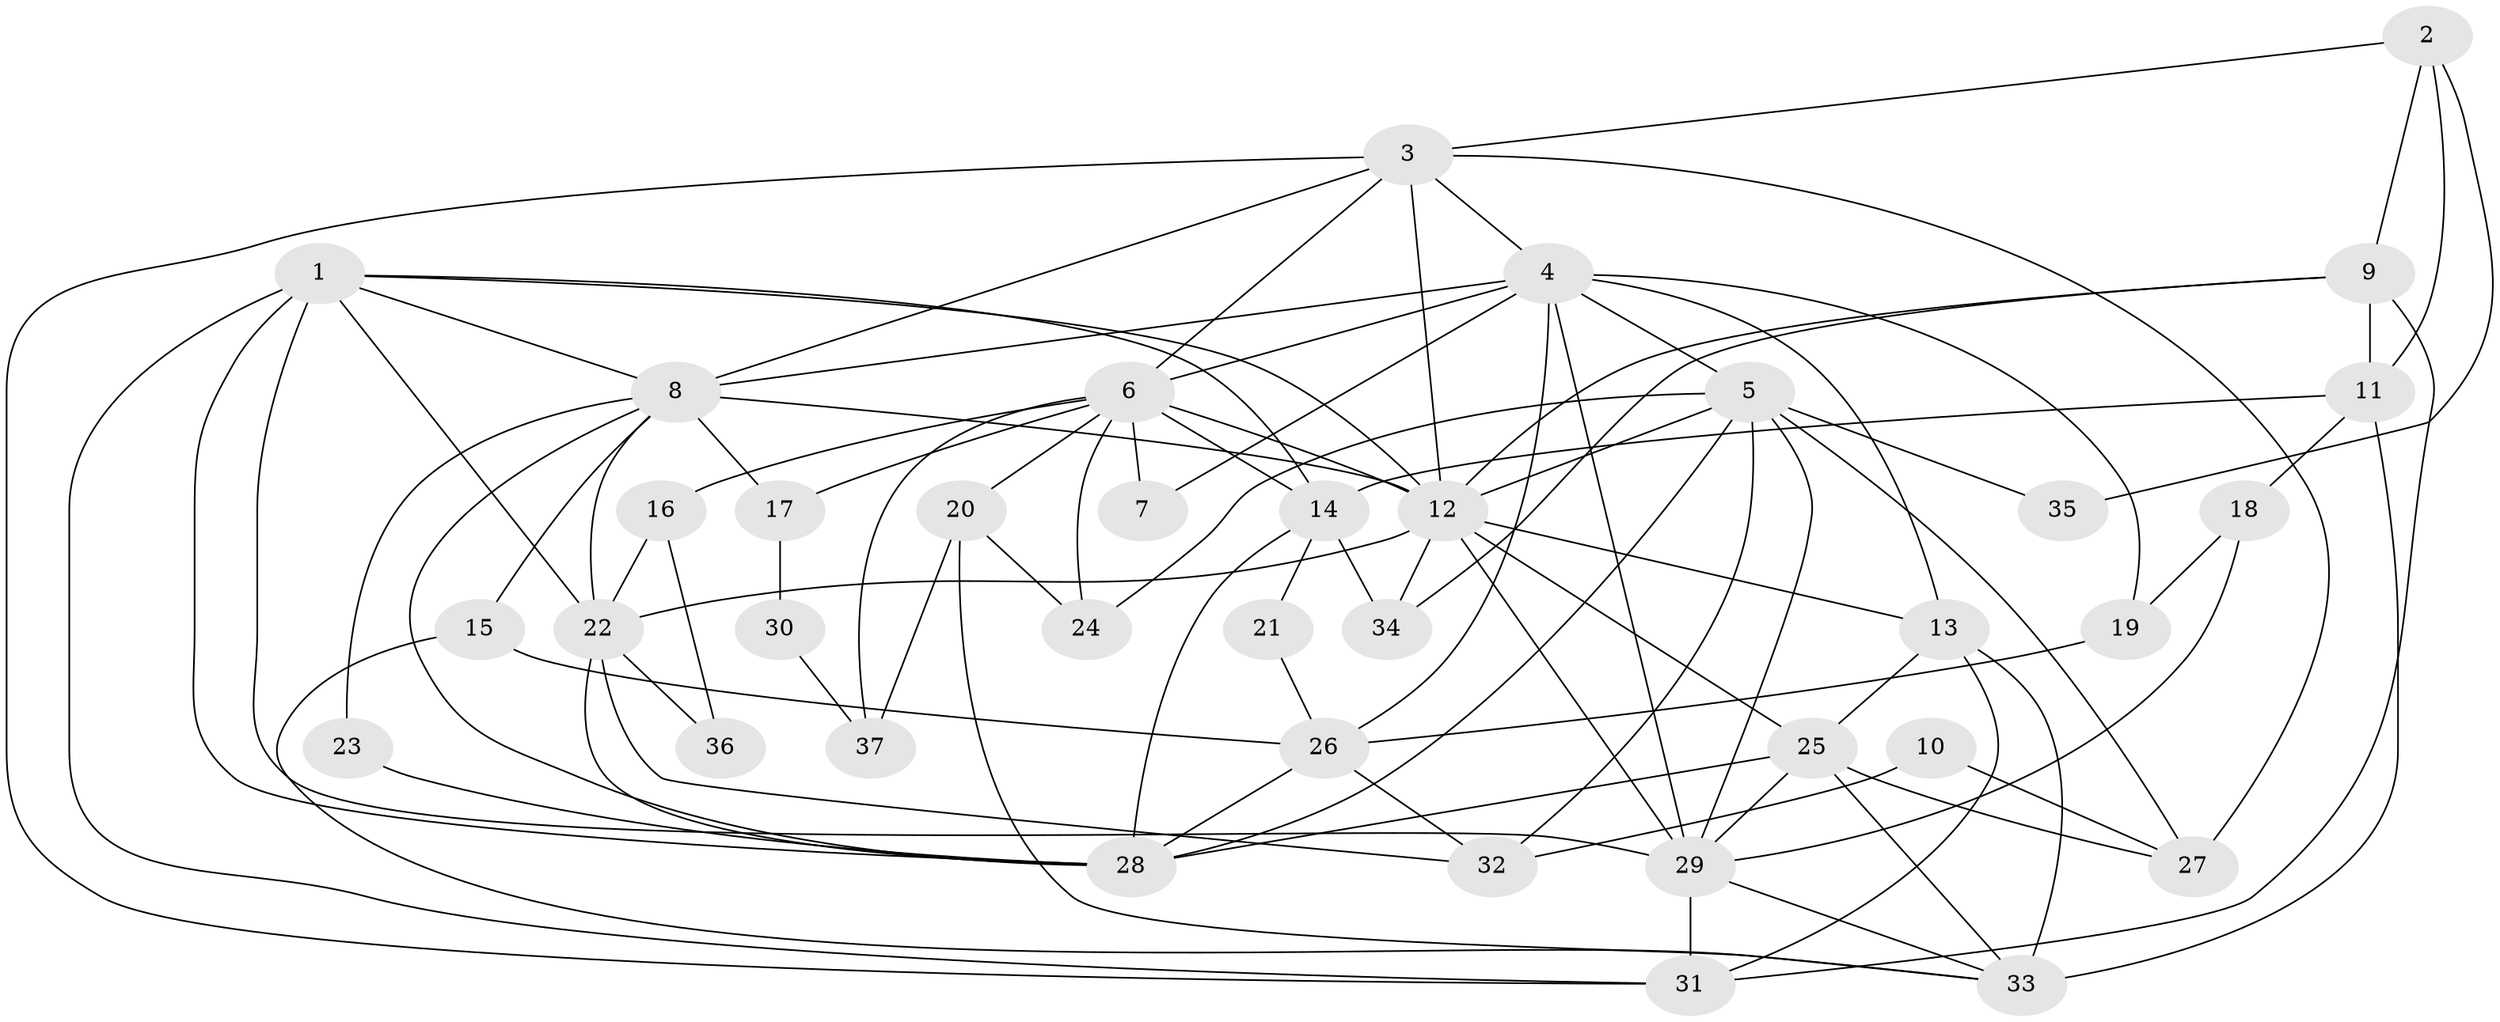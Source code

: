 // original degree distribution, {2: 0.13513513513513514, 4: 0.3108108108108108, 3: 0.22972972972972974, 6: 0.0945945945945946, 5: 0.1891891891891892, 7: 0.04054054054054054}
// Generated by graph-tools (version 1.1) at 2025/35/03/09/25 02:35:58]
// undirected, 37 vertices, 91 edges
graph export_dot {
graph [start="1"]
  node [color=gray90,style=filled];
  1;
  2;
  3;
  4;
  5;
  6;
  7;
  8;
  9;
  10;
  11;
  12;
  13;
  14;
  15;
  16;
  17;
  18;
  19;
  20;
  21;
  22;
  23;
  24;
  25;
  26;
  27;
  28;
  29;
  30;
  31;
  32;
  33;
  34;
  35;
  36;
  37;
  1 -- 8 [weight=1.0];
  1 -- 12 [weight=1.0];
  1 -- 14 [weight=1.0];
  1 -- 22 [weight=1.0];
  1 -- 28 [weight=1.0];
  1 -- 29 [weight=1.0];
  1 -- 31 [weight=1.0];
  2 -- 3 [weight=1.0];
  2 -- 9 [weight=1.0];
  2 -- 11 [weight=1.0];
  2 -- 35 [weight=1.0];
  3 -- 4 [weight=1.0];
  3 -- 6 [weight=1.0];
  3 -- 8 [weight=1.0];
  3 -- 12 [weight=2.0];
  3 -- 27 [weight=1.0];
  3 -- 31 [weight=1.0];
  4 -- 5 [weight=3.0];
  4 -- 6 [weight=2.0];
  4 -- 7 [weight=2.0];
  4 -- 8 [weight=1.0];
  4 -- 13 [weight=1.0];
  4 -- 19 [weight=1.0];
  4 -- 26 [weight=1.0];
  4 -- 29 [weight=2.0];
  5 -- 12 [weight=1.0];
  5 -- 24 [weight=1.0];
  5 -- 27 [weight=1.0];
  5 -- 28 [weight=1.0];
  5 -- 29 [weight=1.0];
  5 -- 32 [weight=1.0];
  5 -- 35 [weight=1.0];
  6 -- 7 [weight=1.0];
  6 -- 12 [weight=3.0];
  6 -- 14 [weight=2.0];
  6 -- 16 [weight=1.0];
  6 -- 17 [weight=1.0];
  6 -- 20 [weight=1.0];
  6 -- 24 [weight=1.0];
  6 -- 37 [weight=1.0];
  8 -- 12 [weight=1.0];
  8 -- 15 [weight=1.0];
  8 -- 17 [weight=2.0];
  8 -- 22 [weight=1.0];
  8 -- 23 [weight=1.0];
  8 -- 28 [weight=1.0];
  9 -- 11 [weight=1.0];
  9 -- 12 [weight=1.0];
  9 -- 31 [weight=1.0];
  9 -- 34 [weight=1.0];
  10 -- 27 [weight=1.0];
  10 -- 32 [weight=1.0];
  11 -- 14 [weight=1.0];
  11 -- 18 [weight=1.0];
  11 -- 33 [weight=2.0];
  12 -- 13 [weight=4.0];
  12 -- 22 [weight=1.0];
  12 -- 25 [weight=1.0];
  12 -- 29 [weight=1.0];
  12 -- 34 [weight=1.0];
  13 -- 25 [weight=1.0];
  13 -- 31 [weight=1.0];
  13 -- 33 [weight=1.0];
  14 -- 21 [weight=1.0];
  14 -- 28 [weight=1.0];
  14 -- 34 [weight=1.0];
  15 -- 26 [weight=1.0];
  15 -- 33 [weight=1.0];
  16 -- 22 [weight=1.0];
  16 -- 36 [weight=1.0];
  17 -- 30 [weight=1.0];
  18 -- 19 [weight=1.0];
  18 -- 29 [weight=1.0];
  19 -- 26 [weight=1.0];
  20 -- 24 [weight=1.0];
  20 -- 33 [weight=1.0];
  20 -- 37 [weight=1.0];
  21 -- 26 [weight=1.0];
  22 -- 28 [weight=1.0];
  22 -- 32 [weight=1.0];
  22 -- 36 [weight=1.0];
  23 -- 28 [weight=1.0];
  25 -- 27 [weight=1.0];
  25 -- 28 [weight=1.0];
  25 -- 29 [weight=1.0];
  25 -- 33 [weight=1.0];
  26 -- 28 [weight=1.0];
  26 -- 32 [weight=1.0];
  29 -- 31 [weight=1.0];
  29 -- 33 [weight=1.0];
  30 -- 37 [weight=1.0];
}
